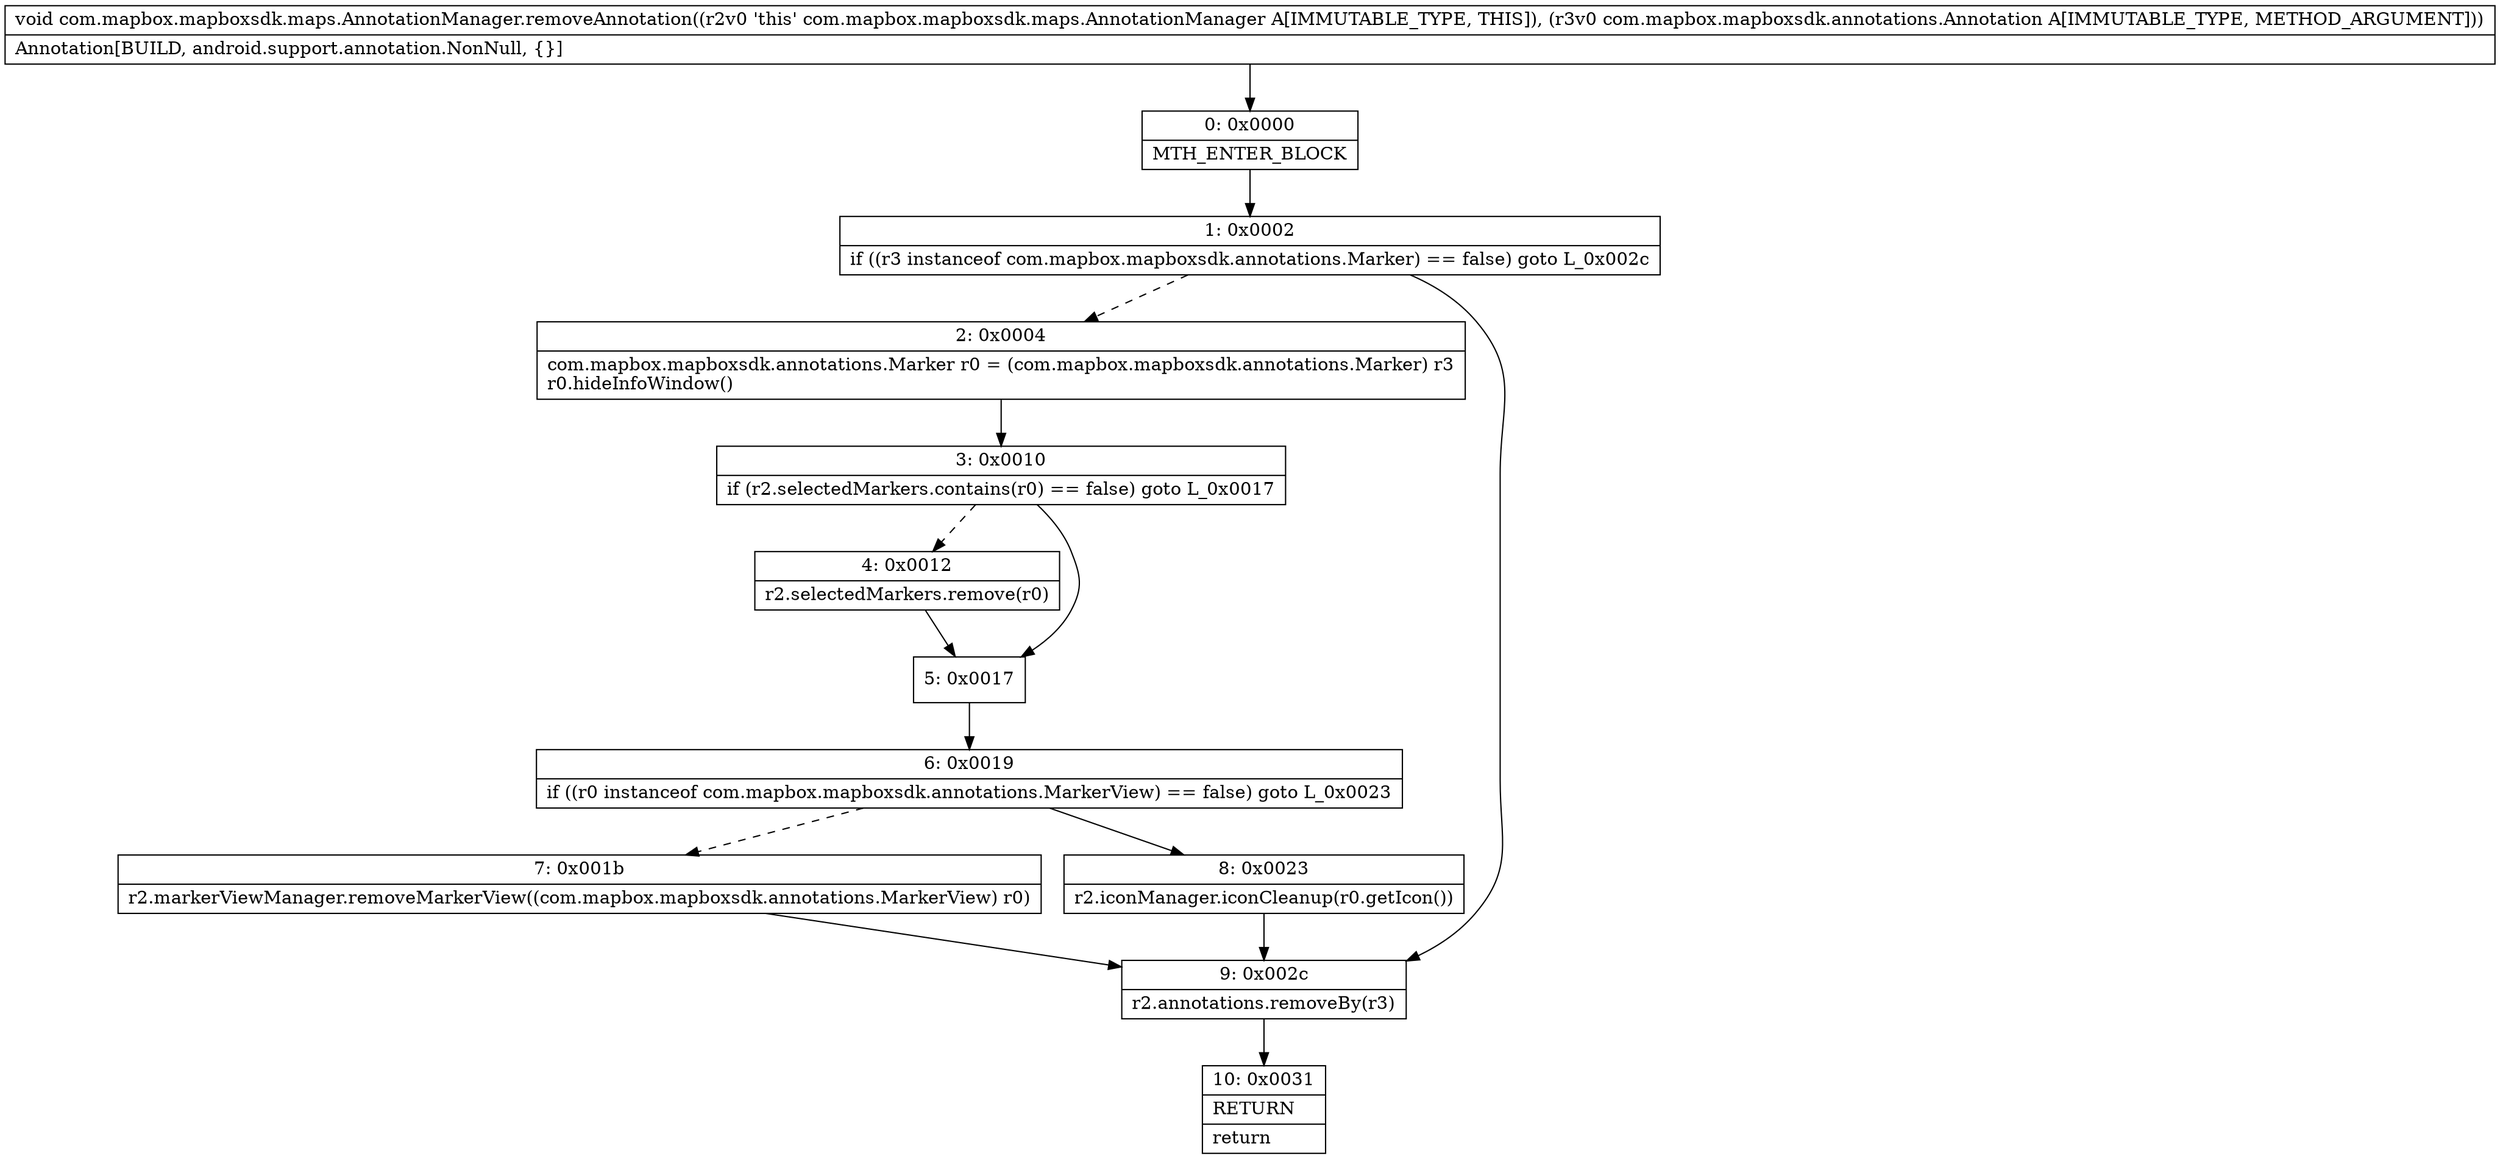 digraph "CFG forcom.mapbox.mapboxsdk.maps.AnnotationManager.removeAnnotation(Lcom\/mapbox\/mapboxsdk\/annotations\/Annotation;)V" {
Node_0 [shape=record,label="{0\:\ 0x0000|MTH_ENTER_BLOCK\l}"];
Node_1 [shape=record,label="{1\:\ 0x0002|if ((r3 instanceof com.mapbox.mapboxsdk.annotations.Marker) == false) goto L_0x002c\l}"];
Node_2 [shape=record,label="{2\:\ 0x0004|com.mapbox.mapboxsdk.annotations.Marker r0 = (com.mapbox.mapboxsdk.annotations.Marker) r3\lr0.hideInfoWindow()\l}"];
Node_3 [shape=record,label="{3\:\ 0x0010|if (r2.selectedMarkers.contains(r0) == false) goto L_0x0017\l}"];
Node_4 [shape=record,label="{4\:\ 0x0012|r2.selectedMarkers.remove(r0)\l}"];
Node_5 [shape=record,label="{5\:\ 0x0017}"];
Node_6 [shape=record,label="{6\:\ 0x0019|if ((r0 instanceof com.mapbox.mapboxsdk.annotations.MarkerView) == false) goto L_0x0023\l}"];
Node_7 [shape=record,label="{7\:\ 0x001b|r2.markerViewManager.removeMarkerView((com.mapbox.mapboxsdk.annotations.MarkerView) r0)\l}"];
Node_8 [shape=record,label="{8\:\ 0x0023|r2.iconManager.iconCleanup(r0.getIcon())\l}"];
Node_9 [shape=record,label="{9\:\ 0x002c|r2.annotations.removeBy(r3)\l}"];
Node_10 [shape=record,label="{10\:\ 0x0031|RETURN\l|return\l}"];
MethodNode[shape=record,label="{void com.mapbox.mapboxsdk.maps.AnnotationManager.removeAnnotation((r2v0 'this' com.mapbox.mapboxsdk.maps.AnnotationManager A[IMMUTABLE_TYPE, THIS]), (r3v0 com.mapbox.mapboxsdk.annotations.Annotation A[IMMUTABLE_TYPE, METHOD_ARGUMENT]))  | Annotation[BUILD, android.support.annotation.NonNull, \{\}]\l}"];
MethodNode -> Node_0;
Node_0 -> Node_1;
Node_1 -> Node_2[style=dashed];
Node_1 -> Node_9;
Node_2 -> Node_3;
Node_3 -> Node_4[style=dashed];
Node_3 -> Node_5;
Node_4 -> Node_5;
Node_5 -> Node_6;
Node_6 -> Node_7[style=dashed];
Node_6 -> Node_8;
Node_7 -> Node_9;
Node_8 -> Node_9;
Node_9 -> Node_10;
}

